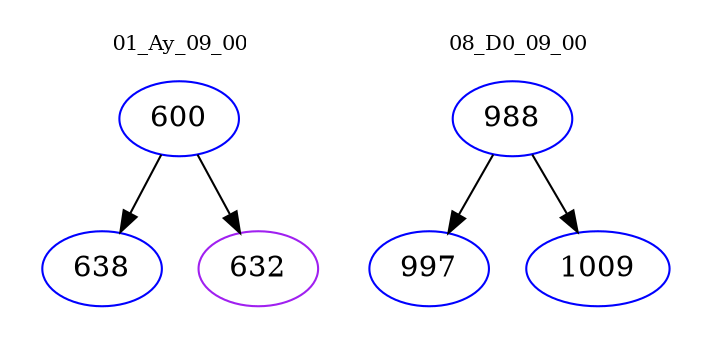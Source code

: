 digraph{
subgraph cluster_0 {
color = white
label = "01_Ay_09_00";
fontsize=10;
T0_600 [label="600", color="blue"]
T0_600 -> T0_638 [color="black"]
T0_638 [label="638", color="blue"]
T0_600 -> T0_632 [color="black"]
T0_632 [label="632", color="purple"]
}
subgraph cluster_1 {
color = white
label = "08_D0_09_00";
fontsize=10;
T1_988 [label="988", color="blue"]
T1_988 -> T1_997 [color="black"]
T1_997 [label="997", color="blue"]
T1_988 -> T1_1009 [color="black"]
T1_1009 [label="1009", color="blue"]
}
}

